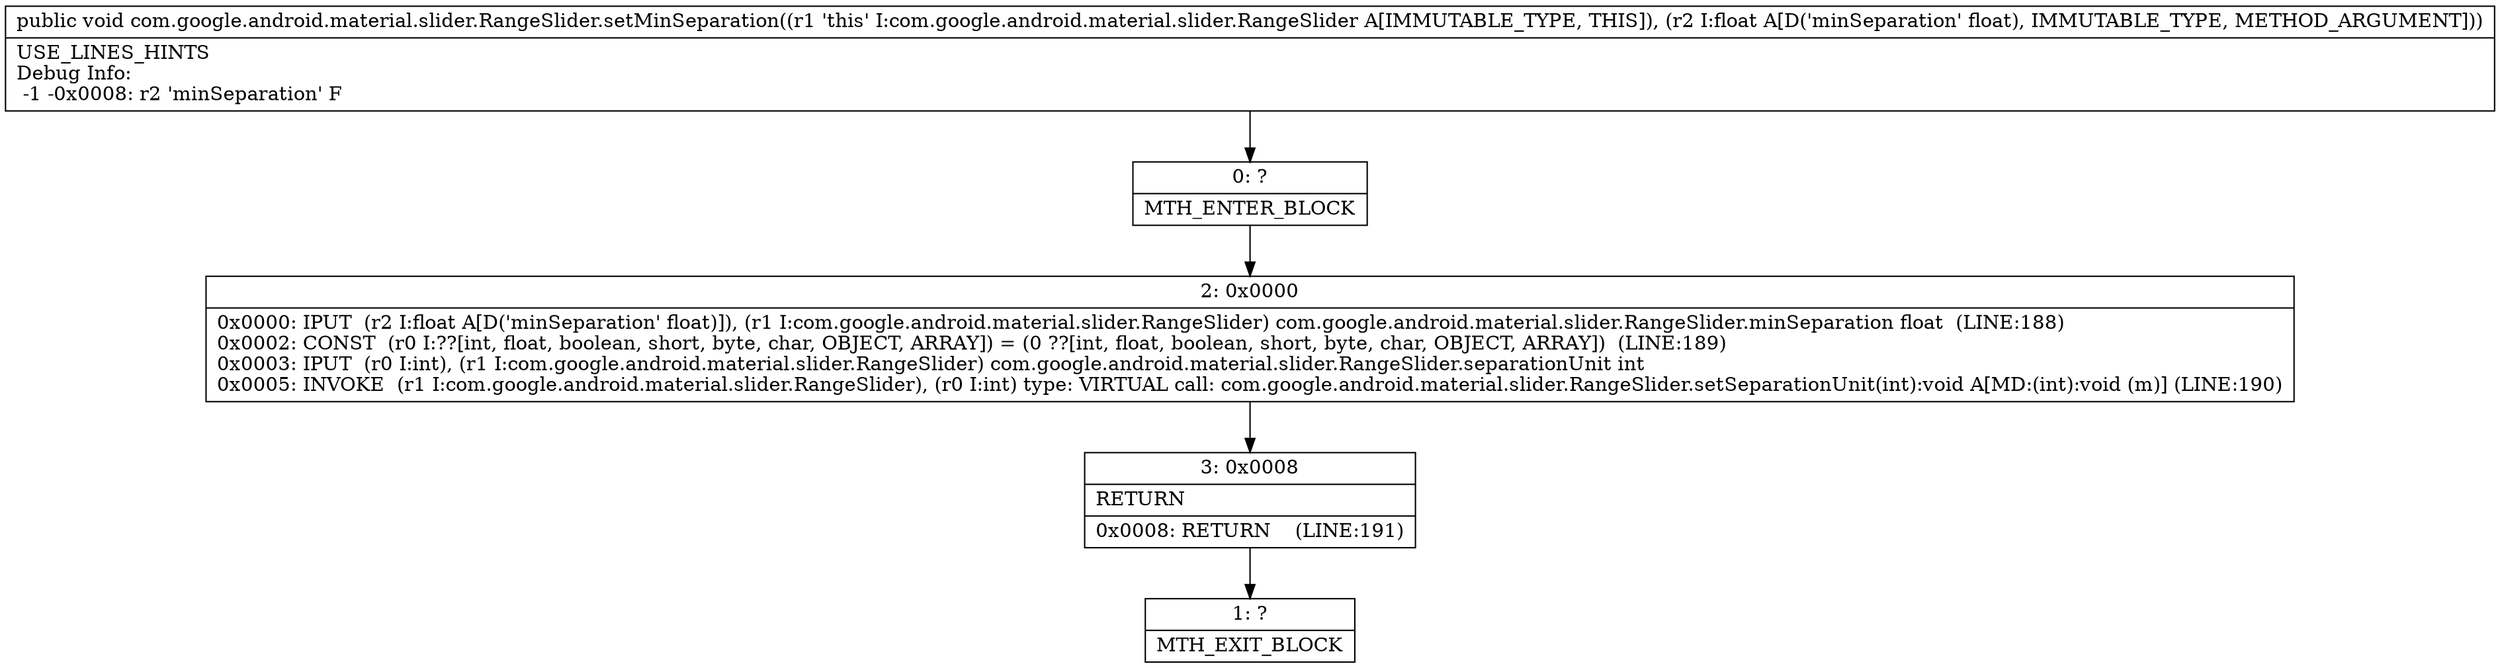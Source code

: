 digraph "CFG forcom.google.android.material.slider.RangeSlider.setMinSeparation(F)V" {
Node_0 [shape=record,label="{0\:\ ?|MTH_ENTER_BLOCK\l}"];
Node_2 [shape=record,label="{2\:\ 0x0000|0x0000: IPUT  (r2 I:float A[D('minSeparation' float)]), (r1 I:com.google.android.material.slider.RangeSlider) com.google.android.material.slider.RangeSlider.minSeparation float  (LINE:188)\l0x0002: CONST  (r0 I:??[int, float, boolean, short, byte, char, OBJECT, ARRAY]) = (0 ??[int, float, boolean, short, byte, char, OBJECT, ARRAY])  (LINE:189)\l0x0003: IPUT  (r0 I:int), (r1 I:com.google.android.material.slider.RangeSlider) com.google.android.material.slider.RangeSlider.separationUnit int \l0x0005: INVOKE  (r1 I:com.google.android.material.slider.RangeSlider), (r0 I:int) type: VIRTUAL call: com.google.android.material.slider.RangeSlider.setSeparationUnit(int):void A[MD:(int):void (m)] (LINE:190)\l}"];
Node_3 [shape=record,label="{3\:\ 0x0008|RETURN\l|0x0008: RETURN    (LINE:191)\l}"];
Node_1 [shape=record,label="{1\:\ ?|MTH_EXIT_BLOCK\l}"];
MethodNode[shape=record,label="{public void com.google.android.material.slider.RangeSlider.setMinSeparation((r1 'this' I:com.google.android.material.slider.RangeSlider A[IMMUTABLE_TYPE, THIS]), (r2 I:float A[D('minSeparation' float), IMMUTABLE_TYPE, METHOD_ARGUMENT]))  | USE_LINES_HINTS\lDebug Info:\l  \-1 \-0x0008: r2 'minSeparation' F\l}"];
MethodNode -> Node_0;Node_0 -> Node_2;
Node_2 -> Node_3;
Node_3 -> Node_1;
}

